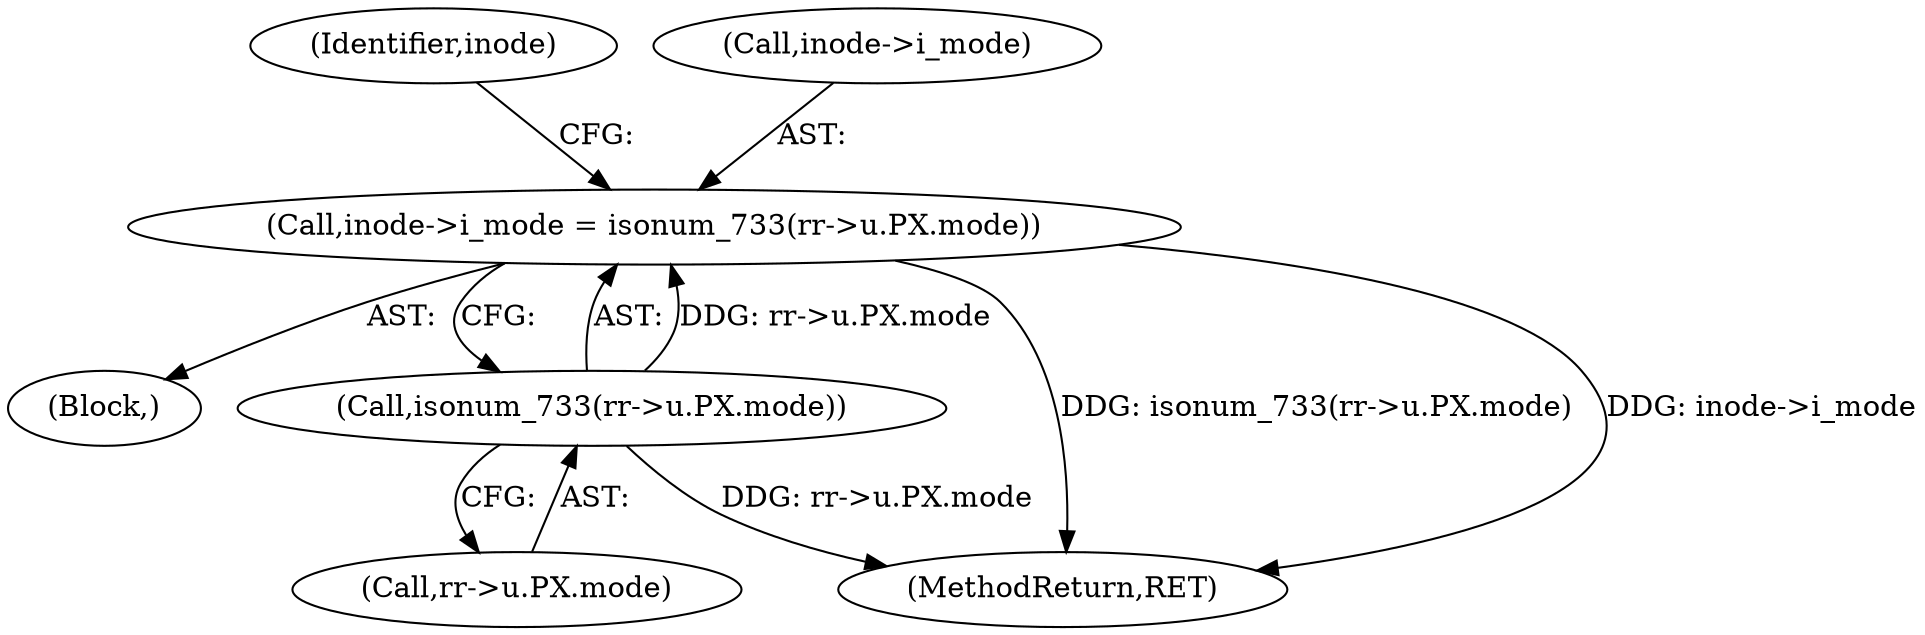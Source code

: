 digraph "0_linux_4e2024624e678f0ebb916e6192bd23c1f9fdf696@pointer" {
"1000340" [label="(Call,inode->i_mode = isonum_733(rr->u.PX.mode))"];
"1000344" [label="(Call,isonum_733(rr->u.PX.mode))"];
"1000353" [label="(Identifier,inode)"];
"1000341" [label="(Call,inode->i_mode)"];
"1000345" [label="(Call,rr->u.PX.mode)"];
"1000234" [label="(Block,)"];
"1000340" [label="(Call,inode->i_mode = isonum_733(rr->u.PX.mode))"];
"1001009" [label="(MethodReturn,RET)"];
"1000344" [label="(Call,isonum_733(rr->u.PX.mode))"];
"1000340" -> "1000234"  [label="AST: "];
"1000340" -> "1000344"  [label="CFG: "];
"1000341" -> "1000340"  [label="AST: "];
"1000344" -> "1000340"  [label="AST: "];
"1000353" -> "1000340"  [label="CFG: "];
"1000340" -> "1001009"  [label="DDG: isonum_733(rr->u.PX.mode)"];
"1000340" -> "1001009"  [label="DDG: inode->i_mode"];
"1000344" -> "1000340"  [label="DDG: rr->u.PX.mode"];
"1000344" -> "1000345"  [label="CFG: "];
"1000345" -> "1000344"  [label="AST: "];
"1000344" -> "1001009"  [label="DDG: rr->u.PX.mode"];
}
